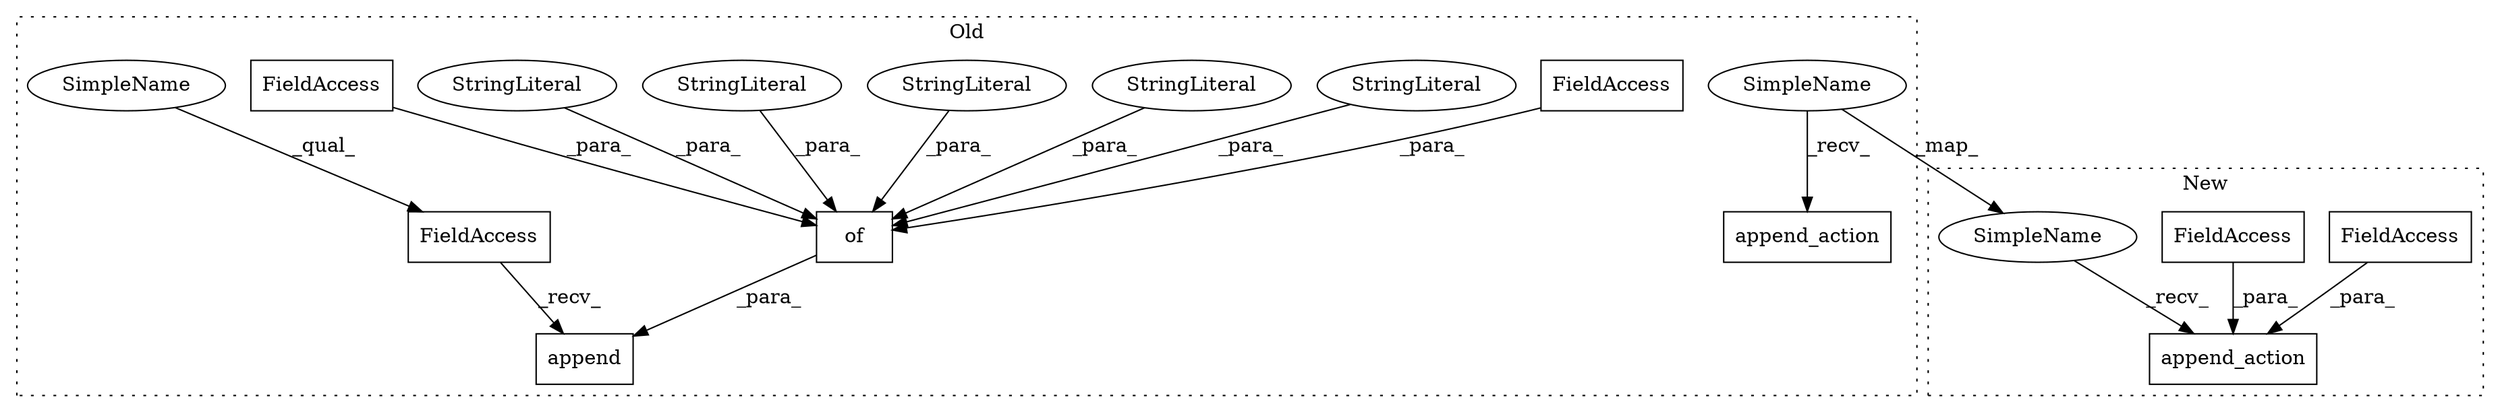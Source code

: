 digraph G {
subgraph cluster0 {
1 [label="append_action" a="32" s="18614,18639" l="14,1" shape="box"];
3 [label="FieldAccess" a="22" s="18469" l="17" shape="box"];
4 [label="append" a="32" s="18487,18595" l="7,1" shape="box"];
5 [label="of" a="32" s="18498,18594" l="3,1" shape="box"];
6 [label="StringLiteral" a="45" s="18583" l="6" shape="ellipse"];
7 [label="StringLiteral" a="45" s="18525" l="12" shape="ellipse"];
8 [label="StringLiteral" a="45" s="18565" l="9" shape="ellipse"];
9 [label="StringLiteral" a="45" s="18501" l="6" shape="ellipse"];
10 [label="FieldAccess" a="22" s="18590" l="4" shape="box"];
12 [label="FieldAccess" a="22" s="18575" l="7" shape="box"];
14 [label="StringLiteral" a="45" s="18543" l="11" shape="ellipse"];
15 [label="SimpleName" a="42" s="18609" l="4" shape="ellipse"];
16 [label="SimpleName" a="42" s="18469" l="4" shape="ellipse"];
label = "Old";
style="dotted";
}
subgraph cluster1 {
2 [label="append_action" a="32" s="19997,20067" l="14,1" shape="box"];
11 [label="FieldAccess" a="22" s="20038" l="9" shape="box"];
13 [label="FieldAccess" a="22" s="20056" l="4" shape="box"];
17 [label="SimpleName" a="42" s="19992" l="4" shape="ellipse"];
label = "New";
style="dotted";
}
3 -> 4 [label="_recv_"];
5 -> 4 [label="_para_"];
6 -> 5 [label="_para_"];
7 -> 5 [label="_para_"];
8 -> 5 [label="_para_"];
9 -> 5 [label="_para_"];
10 -> 5 [label="_para_"];
11 -> 2 [label="_para_"];
12 -> 5 [label="_para_"];
13 -> 2 [label="_para_"];
14 -> 5 [label="_para_"];
15 -> 1 [label="_recv_"];
15 -> 17 [label="_map_"];
16 -> 3 [label="_qual_"];
17 -> 2 [label="_recv_"];
}